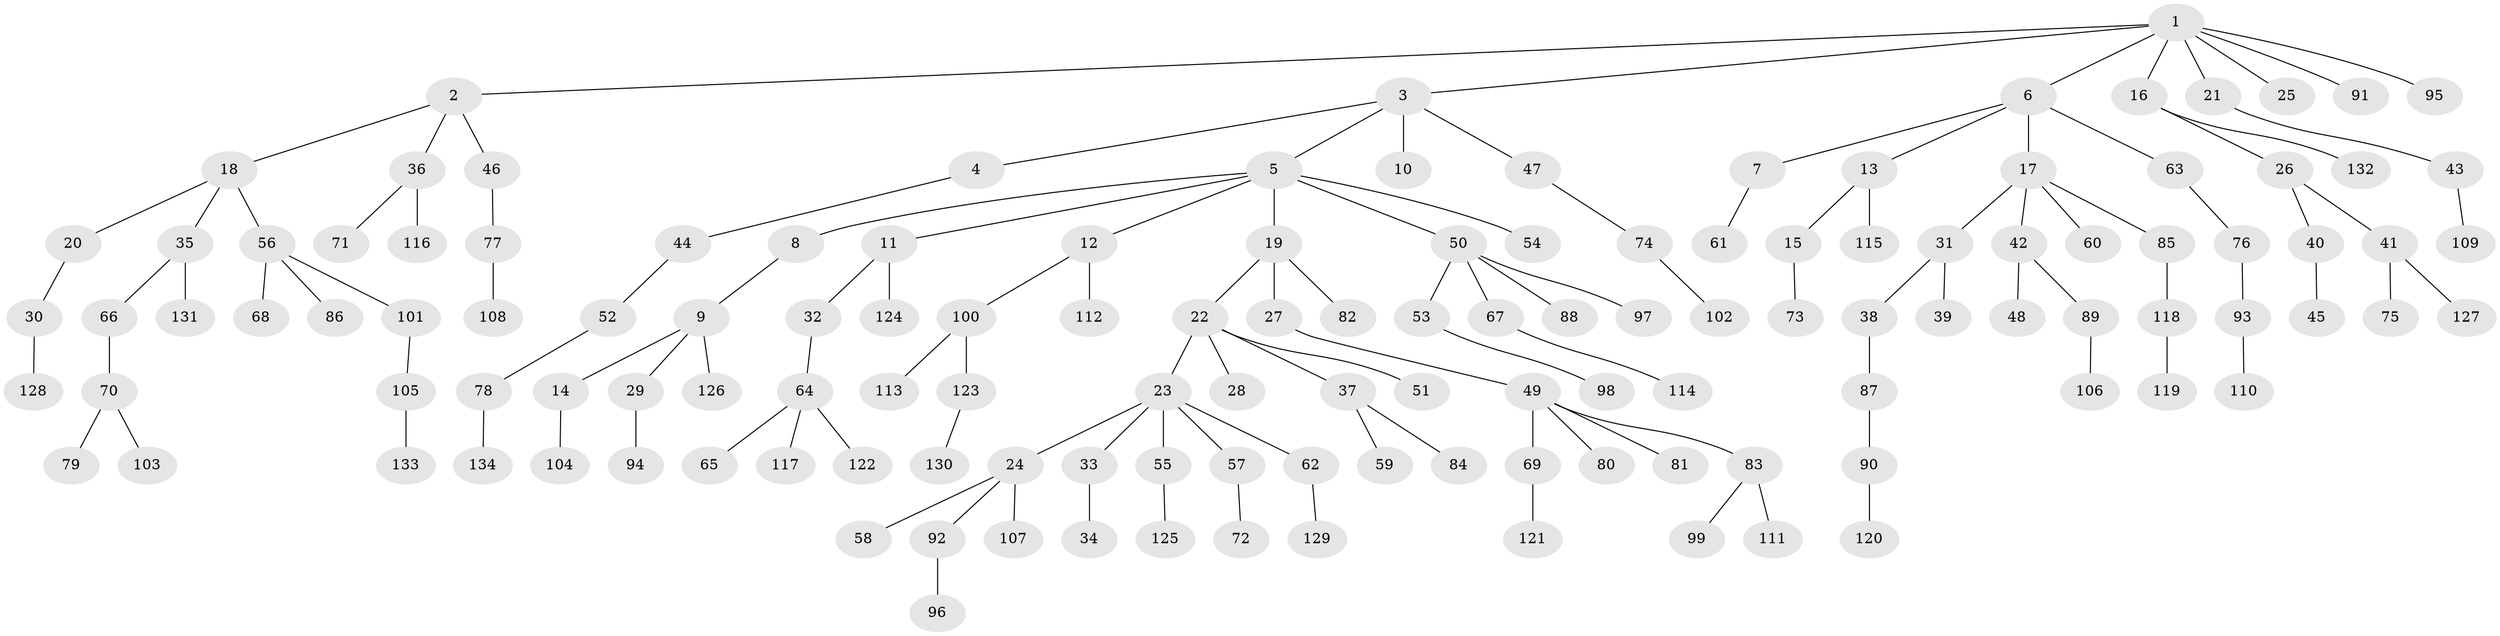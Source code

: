 // coarse degree distribution, {4: 0.08695652173913043, 3: 0.08695652173913043, 6: 0.043478260869565216, 1: 0.463768115942029, 2: 0.3188405797101449}
// Generated by graph-tools (version 1.1) at 2025/51/03/04/25 22:51:50]
// undirected, 134 vertices, 133 edges
graph export_dot {
  node [color=gray90,style=filled];
  1;
  2;
  3;
  4;
  5;
  6;
  7;
  8;
  9;
  10;
  11;
  12;
  13;
  14;
  15;
  16;
  17;
  18;
  19;
  20;
  21;
  22;
  23;
  24;
  25;
  26;
  27;
  28;
  29;
  30;
  31;
  32;
  33;
  34;
  35;
  36;
  37;
  38;
  39;
  40;
  41;
  42;
  43;
  44;
  45;
  46;
  47;
  48;
  49;
  50;
  51;
  52;
  53;
  54;
  55;
  56;
  57;
  58;
  59;
  60;
  61;
  62;
  63;
  64;
  65;
  66;
  67;
  68;
  69;
  70;
  71;
  72;
  73;
  74;
  75;
  76;
  77;
  78;
  79;
  80;
  81;
  82;
  83;
  84;
  85;
  86;
  87;
  88;
  89;
  90;
  91;
  92;
  93;
  94;
  95;
  96;
  97;
  98;
  99;
  100;
  101;
  102;
  103;
  104;
  105;
  106;
  107;
  108;
  109;
  110;
  111;
  112;
  113;
  114;
  115;
  116;
  117;
  118;
  119;
  120;
  121;
  122;
  123;
  124;
  125;
  126;
  127;
  128;
  129;
  130;
  131;
  132;
  133;
  134;
  1 -- 2;
  1 -- 3;
  1 -- 6;
  1 -- 16;
  1 -- 21;
  1 -- 25;
  1 -- 91;
  1 -- 95;
  2 -- 18;
  2 -- 36;
  2 -- 46;
  3 -- 4;
  3 -- 5;
  3 -- 10;
  3 -- 47;
  4 -- 44;
  5 -- 8;
  5 -- 11;
  5 -- 12;
  5 -- 19;
  5 -- 50;
  5 -- 54;
  6 -- 7;
  6 -- 13;
  6 -- 17;
  6 -- 63;
  7 -- 61;
  8 -- 9;
  9 -- 14;
  9 -- 29;
  9 -- 126;
  11 -- 32;
  11 -- 124;
  12 -- 100;
  12 -- 112;
  13 -- 15;
  13 -- 115;
  14 -- 104;
  15 -- 73;
  16 -- 26;
  16 -- 132;
  17 -- 31;
  17 -- 42;
  17 -- 60;
  17 -- 85;
  18 -- 20;
  18 -- 35;
  18 -- 56;
  19 -- 22;
  19 -- 27;
  19 -- 82;
  20 -- 30;
  21 -- 43;
  22 -- 23;
  22 -- 28;
  22 -- 37;
  22 -- 51;
  23 -- 24;
  23 -- 33;
  23 -- 55;
  23 -- 57;
  23 -- 62;
  24 -- 58;
  24 -- 92;
  24 -- 107;
  26 -- 40;
  26 -- 41;
  27 -- 49;
  29 -- 94;
  30 -- 128;
  31 -- 38;
  31 -- 39;
  32 -- 64;
  33 -- 34;
  35 -- 66;
  35 -- 131;
  36 -- 71;
  36 -- 116;
  37 -- 59;
  37 -- 84;
  38 -- 87;
  40 -- 45;
  41 -- 75;
  41 -- 127;
  42 -- 48;
  42 -- 89;
  43 -- 109;
  44 -- 52;
  46 -- 77;
  47 -- 74;
  49 -- 69;
  49 -- 80;
  49 -- 81;
  49 -- 83;
  50 -- 53;
  50 -- 67;
  50 -- 88;
  50 -- 97;
  52 -- 78;
  53 -- 98;
  55 -- 125;
  56 -- 68;
  56 -- 86;
  56 -- 101;
  57 -- 72;
  62 -- 129;
  63 -- 76;
  64 -- 65;
  64 -- 117;
  64 -- 122;
  66 -- 70;
  67 -- 114;
  69 -- 121;
  70 -- 79;
  70 -- 103;
  74 -- 102;
  76 -- 93;
  77 -- 108;
  78 -- 134;
  83 -- 99;
  83 -- 111;
  85 -- 118;
  87 -- 90;
  89 -- 106;
  90 -- 120;
  92 -- 96;
  93 -- 110;
  100 -- 113;
  100 -- 123;
  101 -- 105;
  105 -- 133;
  118 -- 119;
  123 -- 130;
}
